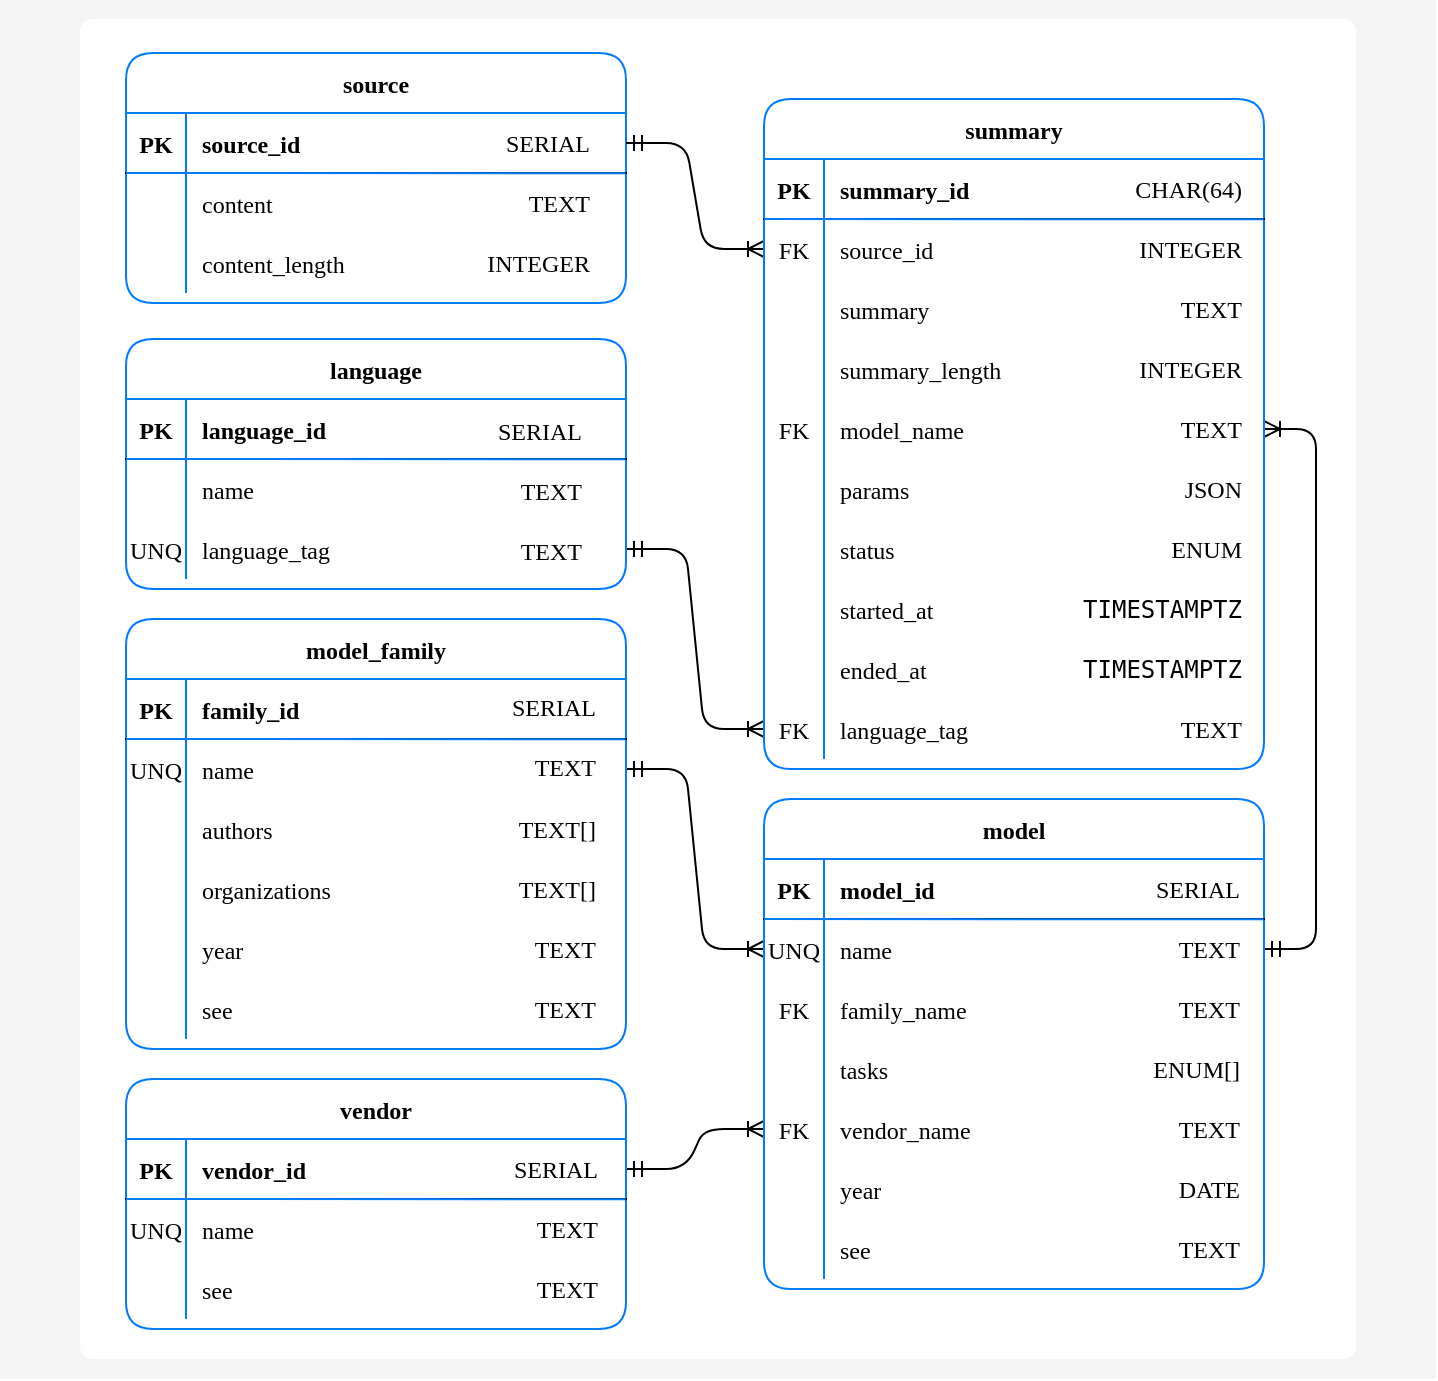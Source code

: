 <mxfile version="14.4.4" type="device"><diagram id="IfG7j39g_bEZRSf4zcJc" name="Page-1"><mxGraphModel dx="1262" dy="686" grid="1" gridSize="10" guides="1" tooltips="1" connect="1" arrows="1" fold="1" page="1" pageScale="1" pageWidth="850" pageHeight="1100" math="0" shadow="0"><root><mxCell id="0"/><mxCell id="1" parent="0"/><mxCell id="qIDq2CII7T1CX49fT6BV-60" value="" style="rounded=0;whiteSpace=wrap;html=1;fontFamily=Ubuntu;fontSource=https%3A%2F%2Ffonts.googleapis.com%2Fcss%3Ffamily%3DUbuntu;fontSize=8;align=left;arcSize=0;strokeColor=none;labelBorderColor=none;shadow=0;fillColor=#F5F5F5;" vertex="1" parent="1"><mxGeometry x="50" y="80" width="718" height="689.5" as="geometry"/></mxCell><mxCell id="qIDq2CII7T1CX49fT6BV-61" value="" style="rounded=1;whiteSpace=wrap;html=1;strokeColor=none;arcSize=1;" vertex="1" parent="1"><mxGeometry x="90" y="89.5" width="638" height="670" as="geometry"/></mxCell><mxCell id="qIDq2CII7T1CX49fT6BV-62" value="" style="edgeStyle=entityRelationEdgeStyle;fontSize=12;html=1;endArrow=ERoneToMany;startArrow=ERmandOne;entryX=0;entryY=0.5;entryDx=0;entryDy=0;exitX=1;exitY=0.5;exitDx=0;exitDy=0;" edge="1" parent="1" source="qIDq2CII7T1CX49fT6BV-152" target="qIDq2CII7T1CX49fT6BV-120"><mxGeometry width="100" height="100" relative="1" as="geometry"><mxPoint x="1028" y="153.5" as="sourcePoint"/><mxPoint x="1054" y="248.5" as="targetPoint"/></mxGeometry></mxCell><mxCell id="qIDq2CII7T1CX49fT6BV-63" value="" style="edgeStyle=entityRelationEdgeStyle;fontSize=12;html=1;endArrow=ERoneToMany;startArrow=ERmandOne;exitX=1;exitY=0.5;exitDx=0;exitDy=0;entryX=0;entryY=0.5;entryDx=0;entryDy=0;" edge="1" parent="1" source="qIDq2CII7T1CX49fT6BV-100" target="qIDq2CII7T1CX49fT6BV-129"><mxGeometry width="100" height="100" relative="1" as="geometry"><mxPoint x="1033" y="338.5" as="sourcePoint"/><mxPoint x="1044" y="304.5" as="targetPoint"/></mxGeometry></mxCell><mxCell id="qIDq2CII7T1CX49fT6BV-64" value="" style="edgeStyle=orthogonalEdgeStyle;fontSize=12;html=1;endArrow=ERoneToMany;startArrow=ERmandOne;exitX=1;exitY=0.5;exitDx=0;exitDy=0;entryX=1;entryY=0.5;entryDx=0;entryDy=0;" edge="1" parent="1" source="qIDq2CII7T1CX49fT6BV-120" target="qIDq2CII7T1CX49fT6BV-189"><mxGeometry width="100" height="100" relative="1" as="geometry"><mxPoint x="704" y="188.5" as="sourcePoint"/><mxPoint x="798" y="279.5" as="targetPoint"/><Array as="points"><mxPoint x="708" y="554.5"/><mxPoint x="708" y="294.5"/></Array></mxGeometry></mxCell><mxCell id="qIDq2CII7T1CX49fT6BV-65" value="" style="edgeStyle=entityRelationEdgeStyle;fontSize=12;html=1;endArrow=ERoneToMany;startArrow=ERmandOne;exitX=1;exitY=0.5;exitDx=0;exitDy=0;entryX=0;entryY=0.5;entryDx=0;entryDy=0;" edge="1" parent="1" source="qIDq2CII7T1CX49fT6BV-90" target="qIDq2CII7T1CX49fT6BV-204"><mxGeometry width="100" height="100" relative="1" as="geometry"><mxPoint x="384" y="348.5" as="sourcePoint"/><mxPoint x="328" y="419.5" as="targetPoint"/></mxGeometry></mxCell><mxCell id="qIDq2CII7T1CX49fT6BV-66" value="source" style="shape=table;startSize=30;container=1;collapsible=1;childLayout=tableLayout;fixedRows=1;rowLines=0;fontStyle=1;align=center;resizeLast=1;fontFamily=Ubuntu;fontSource=https%3A%2F%2Ffonts.googleapis.com%2Fcss%3Ffamily%3DUbuntu;rounded=1;strokeColor=#007CFF;" vertex="1" parent="1"><mxGeometry x="113" y="106.5" width="250" height="125" as="geometry"/></mxCell><mxCell id="qIDq2CII7T1CX49fT6BV-67" value="" style="shape=partialRectangle;collapsible=0;dropTarget=0;pointerEvents=0;fillColor=none;points=[[0,0.5],[1,0.5]];portConstraint=eastwest;top=0;left=0;right=0;bottom=1;fontFamily=Ubuntu;fontSource=https%3A%2F%2Ffonts.googleapis.com%2Fcss%3Ffamily%3DUbuntu;" vertex="1" parent="qIDq2CII7T1CX49fT6BV-66"><mxGeometry y="30" width="250" height="30" as="geometry"/></mxCell><mxCell id="qIDq2CII7T1CX49fT6BV-68" value="PK" style="shape=partialRectangle;overflow=hidden;connectable=0;fillColor=none;top=0;left=0;bottom=0;right=0;fontStyle=1;fontFamily=Ubuntu;fontSource=https%3A%2F%2Ffonts.googleapis.com%2Fcss%3Ffamily%3DUbuntu;" vertex="1" parent="qIDq2CII7T1CX49fT6BV-67"><mxGeometry width="30" height="30" as="geometry"/></mxCell><mxCell id="qIDq2CII7T1CX49fT6BV-69" value="source_id " style="shape=partialRectangle;overflow=hidden;connectable=0;fillColor=none;top=0;left=0;bottom=0;right=0;align=left;spacingLeft=6;fontStyle=1;fontFamily=Ubuntu;fontSource=https%3A%2F%2Ffonts.googleapis.com%2Fcss%3Ffamily%3DUbuntu;" vertex="1" parent="qIDq2CII7T1CX49fT6BV-67"><mxGeometry x="30" width="220" height="30" as="geometry"/></mxCell><mxCell id="qIDq2CII7T1CX49fT6BV-70" value="" style="shape=partialRectangle;collapsible=0;dropTarget=0;pointerEvents=0;fillColor=none;points=[[0,0.5],[1,0.5]];portConstraint=eastwest;top=0;left=0;right=0;bottom=0;fontFamily=Ubuntu;fontSource=https%3A%2F%2Ffonts.googleapis.com%2Fcss%3Ffamily%3DUbuntu;" vertex="1" parent="qIDq2CII7T1CX49fT6BV-66"><mxGeometry y="60" width="250" height="30" as="geometry"/></mxCell><mxCell id="qIDq2CII7T1CX49fT6BV-71" value="" style="shape=partialRectangle;overflow=hidden;connectable=0;fillColor=none;top=0;left=0;bottom=0;right=0;fontFamily=Ubuntu;fontSource=https%3A%2F%2Ffonts.googleapis.com%2Fcss%3Ffamily%3DUbuntu;" vertex="1" parent="qIDq2CII7T1CX49fT6BV-70"><mxGeometry width="30" height="30" as="geometry"/></mxCell><mxCell id="qIDq2CII7T1CX49fT6BV-72" value="content" style="shape=partialRectangle;overflow=hidden;connectable=0;fillColor=none;top=0;left=0;bottom=0;right=0;align=left;spacingLeft=6;fontFamily=Ubuntu;fontSource=https%3A%2F%2Ffonts.googleapis.com%2Fcss%3Ffamily%3DUbuntu;" vertex="1" parent="qIDq2CII7T1CX49fT6BV-70"><mxGeometry x="30" width="220" height="30" as="geometry"/></mxCell><mxCell id="qIDq2CII7T1CX49fT6BV-73" value="" style="shape=partialRectangle;collapsible=0;dropTarget=0;pointerEvents=0;fillColor=none;points=[[0,0.5],[1,0.5]];portConstraint=eastwest;top=0;left=0;right=0;bottom=0;fontFamily=Ubuntu;fontSource=https%3A%2F%2Ffonts.googleapis.com%2Fcss%3Ffamily%3DUbuntu;" vertex="1" parent="qIDq2CII7T1CX49fT6BV-66"><mxGeometry y="90" width="250" height="30" as="geometry"/></mxCell><mxCell id="qIDq2CII7T1CX49fT6BV-74" value="" style="shape=partialRectangle;overflow=hidden;connectable=0;fillColor=none;top=0;left=0;bottom=0;right=0;fontFamily=Ubuntu;fontSource=https%3A%2F%2Ffonts.googleapis.com%2Fcss%3Ffamily%3DUbuntu;" vertex="1" parent="qIDq2CII7T1CX49fT6BV-73"><mxGeometry width="30" height="30" as="geometry"/></mxCell><mxCell id="qIDq2CII7T1CX49fT6BV-75" value="content_length" style="shape=partialRectangle;overflow=hidden;connectable=0;fillColor=none;top=0;left=0;bottom=0;right=0;align=left;spacingLeft=6;fontFamily=Ubuntu;fontSource=https%3A%2F%2Ffonts.googleapis.com%2Fcss%3Ffamily%3DUbuntu;" vertex="1" parent="qIDq2CII7T1CX49fT6BV-73"><mxGeometry x="30" width="220" height="30" as="geometry"/></mxCell><mxCell id="qIDq2CII7T1CX49fT6BV-76" value="" style="edgeStyle=entityRelationEdgeStyle;fontSize=12;html=1;endArrow=ERoneToMany;startArrow=ERmandOne;entryX=0;entryY=0.5;entryDx=0;entryDy=0;" edge="1" parent="qIDq2CII7T1CX49fT6BV-66" target="qIDq2CII7T1CX49fT6BV-180"><mxGeometry width="100" height="100" relative="1" as="geometry"><mxPoint x="250" y="45" as="sourcePoint"/><mxPoint x="310" y="35" as="targetPoint"/></mxGeometry></mxCell><mxCell id="qIDq2CII7T1CX49fT6BV-77" value="" style="endArrow=none;html=1;exitX=0.999;exitY=0.005;exitDx=0;exitDy=0;exitPerimeter=0;strokeColor=#007CFF;" edge="1" parent="1"><mxGeometry x="113" y="106.5" width="50" height="50" as="geometry"><mxPoint x="362.75" y="166.65" as="sourcePoint"/><mxPoint x="113" y="166.5" as="targetPoint"/></mxGeometry></mxCell><mxCell id="qIDq2CII7T1CX49fT6BV-78" value="TEXT" style="text;html=1;strokeColor=none;fillColor=none;align=right;verticalAlign=middle;whiteSpace=wrap;rounded=0;fontFamily=Ubuntu;fontSource=https%3A%2F%2Ffonts.googleapis.com%2Fcss%3Ffamily%3DUbuntu;" vertex="1" parent="1"><mxGeometry x="282" y="166.5" width="65" height="30" as="geometry"/></mxCell><mxCell id="qIDq2CII7T1CX49fT6BV-79" value="INTEGER" style="text;html=1;strokeColor=none;fillColor=none;align=right;verticalAlign=middle;whiteSpace=wrap;rounded=0;fontFamily=Ubuntu;fontSource=https%3A%2F%2Ffonts.googleapis.com%2Fcss%3Ffamily%3DUbuntu;" vertex="1" parent="1"><mxGeometry x="282" y="196.5" width="65" height="30" as="geometry"/></mxCell><mxCell id="qIDq2CII7T1CX49fT6BV-80" value="&lt;div&gt;SERIAL&lt;/div&gt;" style="text;html=1;strokeColor=none;fillColor=none;align=right;verticalAlign=middle;whiteSpace=wrap;rounded=0;fontFamily=Ubuntu;fontSource=https%3A%2F%2Ffonts.googleapis.com%2Fcss%3Ffamily%3DUbuntu;" vertex="1" parent="1"><mxGeometry x="282" y="136.5" width="65" height="30" as="geometry"/></mxCell><mxCell id="qIDq2CII7T1CX49fT6BV-81" value="" style="group" vertex="1" connectable="0" parent="1"><mxGeometry x="113" y="249.5" width="250" height="125" as="geometry"/></mxCell><mxCell id="qIDq2CII7T1CX49fT6BV-82" value="" style="rounded=1;whiteSpace=wrap;html=1;fillColor=#ffffff;gradientColor=none;arcSize=12;strokeColor=none;" vertex="1" parent="qIDq2CII7T1CX49fT6BV-81"><mxGeometry width="250" height="125" as="geometry"/></mxCell><mxCell id="qIDq2CII7T1CX49fT6BV-83" value="language" style="shape=table;startSize=30;container=1;collapsible=1;childLayout=tableLayout;fixedRows=1;rowLines=0;fontStyle=1;align=center;resizeLast=1;fontFamily=Ubuntu;fontSource=https%3A%2F%2Ffonts.googleapis.com%2Fcss%3Ffamily%3DUbuntu;rounded=1;strokeColor=#007CFF;" vertex="1" parent="qIDq2CII7T1CX49fT6BV-81"><mxGeometry width="250" height="125" as="geometry"/></mxCell><mxCell id="qIDq2CII7T1CX49fT6BV-84" value="" style="shape=partialRectangle;collapsible=0;dropTarget=0;pointerEvents=0;fillColor=none;points=[[0,0.5],[1,0.5]];portConstraint=eastwest;top=0;left=0;right=0;bottom=1;fontFamily=Ubuntu;fontSource=https%3A%2F%2Ffonts.googleapis.com%2Fcss%3Ffamily%3DUbuntu;" vertex="1" parent="qIDq2CII7T1CX49fT6BV-83"><mxGeometry y="30" width="250" height="30" as="geometry"/></mxCell><mxCell id="qIDq2CII7T1CX49fT6BV-85" value="PK" style="shape=partialRectangle;overflow=hidden;connectable=0;fillColor=none;top=0;left=0;bottom=0;right=0;fontStyle=1;fontFamily=Ubuntu;fontSource=https%3A%2F%2Ffonts.googleapis.com%2Fcss%3Ffamily%3DUbuntu;" vertex="1" parent="qIDq2CII7T1CX49fT6BV-84"><mxGeometry width="30" height="30" as="geometry"/></mxCell><mxCell id="qIDq2CII7T1CX49fT6BV-86" value="language_id " style="shape=partialRectangle;overflow=hidden;connectable=0;fillColor=none;top=0;left=0;bottom=0;right=0;align=left;spacingLeft=6;fontStyle=1;fontFamily=Ubuntu;fontSource=https%3A%2F%2Ffonts.googleapis.com%2Fcss%3Ffamily%3DUbuntu;" vertex="1" parent="qIDq2CII7T1CX49fT6BV-84"><mxGeometry x="30" width="220" height="30" as="geometry"/></mxCell><mxCell id="qIDq2CII7T1CX49fT6BV-87" value="" style="shape=partialRectangle;collapsible=0;dropTarget=0;pointerEvents=0;fillColor=none;points=[[0,0.5],[1,0.5]];portConstraint=eastwest;top=0;left=0;right=0;bottom=0;fontFamily=Ubuntu;fontSource=https%3A%2F%2Ffonts.googleapis.com%2Fcss%3Ffamily%3DUbuntu;" vertex="1" parent="qIDq2CII7T1CX49fT6BV-83"><mxGeometry y="60" width="250" height="30" as="geometry"/></mxCell><mxCell id="qIDq2CII7T1CX49fT6BV-88" value="" style="shape=partialRectangle;overflow=hidden;connectable=0;fillColor=none;top=0;left=0;bottom=0;right=0;fontFamily=Ubuntu;fontSource=https%3A%2F%2Ffonts.googleapis.com%2Fcss%3Ffamily%3DUbuntu;" vertex="1" parent="qIDq2CII7T1CX49fT6BV-87"><mxGeometry width="30" height="30" as="geometry"/></mxCell><mxCell id="qIDq2CII7T1CX49fT6BV-89" value="name" style="shape=partialRectangle;overflow=hidden;connectable=0;fillColor=none;top=0;left=0;bottom=0;right=0;align=left;spacingLeft=6;fontFamily=Ubuntu;fontSource=https%3A%2F%2Ffonts.googleapis.com%2Fcss%3Ffamily%3DUbuntu;" vertex="1" parent="qIDq2CII7T1CX49fT6BV-87"><mxGeometry x="30" width="220" height="30" as="geometry"/></mxCell><mxCell id="qIDq2CII7T1CX49fT6BV-90" value="" style="shape=partialRectangle;collapsible=0;dropTarget=0;pointerEvents=0;fillColor=none;points=[[0,0.5],[1,0.5]];portConstraint=eastwest;top=0;left=0;right=0;bottom=0;fontFamily=Ubuntu;fontSource=https%3A%2F%2Ffonts.googleapis.com%2Fcss%3Ffamily%3DUbuntu;" vertex="1" parent="qIDq2CII7T1CX49fT6BV-83"><mxGeometry y="90" width="250" height="30" as="geometry"/></mxCell><mxCell id="qIDq2CII7T1CX49fT6BV-91" value="UNQ" style="shape=partialRectangle;overflow=hidden;connectable=0;fillColor=none;top=0;left=0;bottom=0;right=0;fontFamily=Ubuntu;fontSource=https%3A%2F%2Ffonts.googleapis.com%2Fcss%3Ffamily%3DUbuntu;" vertex="1" parent="qIDq2CII7T1CX49fT6BV-90"><mxGeometry width="30" height="30" as="geometry"/></mxCell><mxCell id="qIDq2CII7T1CX49fT6BV-92" value="language_tag" style="shape=partialRectangle;overflow=hidden;connectable=0;fillColor=none;top=0;left=0;bottom=0;right=0;align=left;spacingLeft=6;fontFamily=Ubuntu;fontSource=https%3A%2F%2Ffonts.googleapis.com%2Fcss%3Ffamily%3DUbuntu;" vertex="1" parent="qIDq2CII7T1CX49fT6BV-90"><mxGeometry x="30" width="220" height="30" as="geometry"/></mxCell><mxCell id="qIDq2CII7T1CX49fT6BV-93" value="" style="endArrow=none;html=1;exitX=0.999;exitY=0.005;exitDx=0;exitDy=0;exitPerimeter=0;strokeColor=#007CFF;" edge="1" parent="qIDq2CII7T1CX49fT6BV-81"><mxGeometry width="50" height="50" as="geometry"><mxPoint x="249.75" y="60.15" as="sourcePoint"/><mxPoint y="60" as="targetPoint"/></mxGeometry></mxCell><mxCell id="qIDq2CII7T1CX49fT6BV-94" value="TEXT" style="text;html=1;strokeColor=none;fillColor=none;align=right;verticalAlign=middle;whiteSpace=wrap;rounded=0;fontFamily=Ubuntu;fontSource=https%3A%2F%2Ffonts.googleapis.com%2Fcss%3Ffamily%3DUbuntu;" vertex="1" parent="qIDq2CII7T1CX49fT6BV-81"><mxGeometry x="165" y="61" width="65" height="30" as="geometry"/></mxCell><mxCell id="qIDq2CII7T1CX49fT6BV-95" value="SERIAL" style="text;html=1;strokeColor=none;fillColor=none;align=right;verticalAlign=middle;whiteSpace=wrap;rounded=0;fontFamily=Ubuntu;fontSource=https%3A%2F%2Ffonts.googleapis.com%2Fcss%3Ffamily%3DUbuntu;" vertex="1" parent="qIDq2CII7T1CX49fT6BV-81"><mxGeometry x="165" y="31" width="65" height="30" as="geometry"/></mxCell><mxCell id="qIDq2CII7T1CX49fT6BV-96" value="&lt;div&gt;TEXT&lt;/div&gt;" style="text;html=1;strokeColor=none;fillColor=none;align=right;verticalAlign=middle;whiteSpace=wrap;rounded=0;fontFamily=Ubuntu;fontSource=https%3A%2F%2Ffonts.googleapis.com%2Fcss%3Ffamily%3DUbuntu;" vertex="1" parent="qIDq2CII7T1CX49fT6BV-81"><mxGeometry x="165" y="91" width="65" height="30" as="geometry"/></mxCell><mxCell id="qIDq2CII7T1CX49fT6BV-97" value="" style="group" vertex="1" connectable="0" parent="1"><mxGeometry x="113" y="619.5" width="250" height="125" as="geometry"/></mxCell><mxCell id="qIDq2CII7T1CX49fT6BV-98" value="" style="rounded=1;whiteSpace=wrap;html=1;fillColor=#ffffff;gradientColor=none;arcSize=12;strokeColor=none;" vertex="1" parent="qIDq2CII7T1CX49fT6BV-97"><mxGeometry width="250" height="125" as="geometry"/></mxCell><mxCell id="qIDq2CII7T1CX49fT6BV-99" value="vendor" style="shape=table;startSize=30;container=1;collapsible=1;childLayout=tableLayout;fixedRows=1;rowLines=0;fontStyle=1;align=center;resizeLast=1;fontFamily=Ubuntu;fontSource=https%3A%2F%2Ffonts.googleapis.com%2Fcss%3Ffamily%3DUbuntu;rounded=1;strokeColor=#007CFF;" vertex="1" parent="qIDq2CII7T1CX49fT6BV-97"><mxGeometry width="250" height="125" as="geometry"/></mxCell><mxCell id="qIDq2CII7T1CX49fT6BV-100" value="" style="shape=partialRectangle;collapsible=0;dropTarget=0;pointerEvents=0;fillColor=none;points=[[0,0.5],[1,0.5]];portConstraint=eastwest;top=0;left=0;right=0;bottom=1;fontFamily=Ubuntu;fontSource=https%3A%2F%2Ffonts.googleapis.com%2Fcss%3Ffamily%3DUbuntu;" vertex="1" parent="qIDq2CII7T1CX49fT6BV-99"><mxGeometry y="30" width="250" height="30" as="geometry"/></mxCell><mxCell id="qIDq2CII7T1CX49fT6BV-101" value="PK" style="shape=partialRectangle;overflow=hidden;connectable=0;fillColor=none;top=0;left=0;bottom=0;right=0;fontStyle=1;fontFamily=Ubuntu;fontSource=https%3A%2F%2Ffonts.googleapis.com%2Fcss%3Ffamily%3DUbuntu;" vertex="1" parent="qIDq2CII7T1CX49fT6BV-100"><mxGeometry width="30" height="30" as="geometry"/></mxCell><mxCell id="qIDq2CII7T1CX49fT6BV-102" value="vendor_id" style="shape=partialRectangle;overflow=hidden;connectable=0;fillColor=none;top=0;left=0;bottom=0;right=0;align=left;spacingLeft=6;fontStyle=1;fontFamily=Ubuntu;fontSource=https%3A%2F%2Ffonts.googleapis.com%2Fcss%3Ffamily%3DUbuntu;" vertex="1" parent="qIDq2CII7T1CX49fT6BV-100"><mxGeometry x="30" width="220" height="30" as="geometry"/></mxCell><mxCell id="qIDq2CII7T1CX49fT6BV-103" value="" style="shape=partialRectangle;collapsible=0;dropTarget=0;pointerEvents=0;fillColor=none;points=[[0,0.5],[1,0.5]];portConstraint=eastwest;top=0;left=0;right=0;bottom=0;fontFamily=Ubuntu;fontSource=https%3A%2F%2Ffonts.googleapis.com%2Fcss%3Ffamily%3DUbuntu;" vertex="1" parent="qIDq2CII7T1CX49fT6BV-99"><mxGeometry y="60" width="250" height="30" as="geometry"/></mxCell><mxCell id="qIDq2CII7T1CX49fT6BV-104" value="UNQ" style="shape=partialRectangle;overflow=hidden;connectable=0;fillColor=none;top=0;left=0;bottom=0;right=0;fontFamily=Ubuntu;fontSource=https%3A%2F%2Ffonts.googleapis.com%2Fcss%3Ffamily%3DUbuntu;" vertex="1" parent="qIDq2CII7T1CX49fT6BV-103"><mxGeometry width="30" height="30" as="geometry"/></mxCell><mxCell id="qIDq2CII7T1CX49fT6BV-105" value="name" style="shape=partialRectangle;overflow=hidden;connectable=0;fillColor=none;top=0;left=0;bottom=0;right=0;align=left;spacingLeft=6;fontFamily=Ubuntu;fontSource=https%3A%2F%2Ffonts.googleapis.com%2Fcss%3Ffamily%3DUbuntu;" vertex="1" parent="qIDq2CII7T1CX49fT6BV-103"><mxGeometry x="30" width="220" height="30" as="geometry"/></mxCell><mxCell id="qIDq2CII7T1CX49fT6BV-106" value="" style="shape=partialRectangle;collapsible=0;dropTarget=0;pointerEvents=0;fillColor=none;points=[[0,0.5],[1,0.5]];portConstraint=eastwest;top=0;left=0;right=0;bottom=0;fontFamily=Ubuntu;fontSource=https%3A%2F%2Ffonts.googleapis.com%2Fcss%3Ffamily%3DUbuntu;" vertex="1" parent="qIDq2CII7T1CX49fT6BV-99"><mxGeometry y="90" width="250" height="30" as="geometry"/></mxCell><mxCell id="qIDq2CII7T1CX49fT6BV-107" value="" style="shape=partialRectangle;overflow=hidden;connectable=0;fillColor=none;top=0;left=0;bottom=0;right=0;fontFamily=Ubuntu;fontSource=https%3A%2F%2Ffonts.googleapis.com%2Fcss%3Ffamily%3DUbuntu;" vertex="1" parent="qIDq2CII7T1CX49fT6BV-106"><mxGeometry width="30" height="30" as="geometry"/></mxCell><mxCell id="qIDq2CII7T1CX49fT6BV-108" value="see" style="shape=partialRectangle;overflow=hidden;connectable=0;fillColor=none;top=0;left=0;bottom=0;right=0;align=left;spacingLeft=6;fontFamily=Ubuntu;fontSource=https%3A%2F%2Ffonts.googleapis.com%2Fcss%3Ffamily%3DUbuntu;" vertex="1" parent="qIDq2CII7T1CX49fT6BV-106"><mxGeometry x="30" width="220" height="30" as="geometry"/></mxCell><mxCell id="qIDq2CII7T1CX49fT6BV-109" value="TEXT" style="text;html=1;strokeColor=none;fillColor=none;align=right;verticalAlign=middle;whiteSpace=wrap;rounded=0;fontFamily=Ubuntu;fontSource=https%3A%2F%2Ffonts.googleapis.com%2Fcss%3Ffamily%3DUbuntu;" vertex="1" parent="qIDq2CII7T1CX49fT6BV-97"><mxGeometry x="173" y="60" width="65" height="30" as="geometry"/></mxCell><mxCell id="qIDq2CII7T1CX49fT6BV-110" value="SERIAL" style="text;html=1;strokeColor=none;fillColor=none;align=right;verticalAlign=middle;whiteSpace=wrap;rounded=0;fontFamily=Ubuntu;fontSource=https%3A%2F%2Ffonts.googleapis.com%2Fcss%3Ffamily%3DUbuntu;" vertex="1" parent="qIDq2CII7T1CX49fT6BV-97"><mxGeometry x="173" y="30" width="65" height="30" as="geometry"/></mxCell><mxCell id="qIDq2CII7T1CX49fT6BV-111" value="" style="endArrow=none;html=1;exitX=0.999;exitY=0.005;exitDx=0;exitDy=0;exitPerimeter=0;strokeColor=#007CFF;" edge="1" parent="qIDq2CII7T1CX49fT6BV-97"><mxGeometry width="50" height="50" as="geometry"><mxPoint x="249.75" y="60.15" as="sourcePoint"/><mxPoint y="60" as="targetPoint"/></mxGeometry></mxCell><mxCell id="qIDq2CII7T1CX49fT6BV-112" value="TEXT" style="text;html=1;strokeColor=none;fillColor=none;align=right;verticalAlign=middle;whiteSpace=wrap;rounded=0;fontFamily=Ubuntu;fontSource=https%3A%2F%2Ffonts.googleapis.com%2Fcss%3Ffamily%3DUbuntu;" vertex="1" parent="qIDq2CII7T1CX49fT6BV-97"><mxGeometry x="173" y="90" width="65" height="30" as="geometry"/></mxCell><mxCell id="qIDq2CII7T1CX49fT6BV-113" value="" style="group" vertex="1" connectable="0" parent="1"><mxGeometry x="432" y="479.5" width="250" height="245" as="geometry"/></mxCell><mxCell id="qIDq2CII7T1CX49fT6BV-114" value="" style="group" vertex="1" connectable="0" parent="qIDq2CII7T1CX49fT6BV-113"><mxGeometry width="250" height="245" as="geometry"/></mxCell><mxCell id="qIDq2CII7T1CX49fT6BV-115" value="" style="rounded=1;whiteSpace=wrap;html=1;fillColor=#ffffff;gradientColor=none;arcSize=6;strokeColor=none;" vertex="1" parent="qIDq2CII7T1CX49fT6BV-114"><mxGeometry width="250" height="245" as="geometry"/></mxCell><mxCell id="qIDq2CII7T1CX49fT6BV-116" value="model" style="shape=table;startSize=30;container=1;collapsible=1;childLayout=tableLayout;fixedRows=1;rowLines=0;fontStyle=1;align=center;resizeLast=1;fontFamily=Ubuntu;fontSource=https%3A%2F%2Ffonts.googleapis.com%2Fcss%3Ffamily%3DUbuntu;rounded=1;strokeColor=#007CFF;" vertex="1" parent="qIDq2CII7T1CX49fT6BV-114"><mxGeometry width="250" height="245" as="geometry"/></mxCell><mxCell id="qIDq2CII7T1CX49fT6BV-117" value="" style="shape=partialRectangle;collapsible=0;dropTarget=0;pointerEvents=0;fillColor=none;points=[[0,0.5],[1,0.5]];portConstraint=eastwest;top=0;left=0;right=0;bottom=1;fontFamily=Ubuntu;fontSource=https%3A%2F%2Ffonts.googleapis.com%2Fcss%3Ffamily%3DUbuntu;" vertex="1" parent="qIDq2CII7T1CX49fT6BV-116"><mxGeometry y="30" width="250" height="30" as="geometry"/></mxCell><mxCell id="qIDq2CII7T1CX49fT6BV-118" value="PK" style="shape=partialRectangle;overflow=hidden;connectable=0;fillColor=none;top=0;left=0;bottom=0;right=0;fontStyle=1;fontFamily=Ubuntu;fontSource=https%3A%2F%2Ffonts.googleapis.com%2Fcss%3Ffamily%3DUbuntu;" vertex="1" parent="qIDq2CII7T1CX49fT6BV-117"><mxGeometry width="30" height="30" as="geometry"/></mxCell><mxCell id="qIDq2CII7T1CX49fT6BV-119" value="model_id" style="shape=partialRectangle;overflow=hidden;connectable=0;fillColor=none;top=0;left=0;bottom=0;right=0;align=left;spacingLeft=6;fontStyle=1;fontFamily=Ubuntu;fontSource=https%3A%2F%2Ffonts.googleapis.com%2Fcss%3Ffamily%3DUbuntu;" vertex="1" parent="qIDq2CII7T1CX49fT6BV-117"><mxGeometry x="30" width="220" height="30" as="geometry"/></mxCell><mxCell id="qIDq2CII7T1CX49fT6BV-120" value="" style="shape=partialRectangle;collapsible=0;dropTarget=0;pointerEvents=0;fillColor=none;points=[[0,0.5],[1,0.5]];portConstraint=eastwest;top=0;left=0;right=0;bottom=0;fontFamily=Ubuntu;fontSource=https%3A%2F%2Ffonts.googleapis.com%2Fcss%3Ffamily%3DUbuntu;" vertex="1" parent="qIDq2CII7T1CX49fT6BV-116"><mxGeometry y="60" width="250" height="30" as="geometry"/></mxCell><mxCell id="qIDq2CII7T1CX49fT6BV-121" value="UNQ" style="shape=partialRectangle;overflow=hidden;connectable=0;fillColor=none;top=0;left=0;bottom=0;right=0;fontFamily=Ubuntu;fontSource=https%3A%2F%2Ffonts.googleapis.com%2Fcss%3Ffamily%3DUbuntu;" vertex="1" parent="qIDq2CII7T1CX49fT6BV-120"><mxGeometry width="30" height="30" as="geometry"/></mxCell><mxCell id="qIDq2CII7T1CX49fT6BV-122" value="name" style="shape=partialRectangle;overflow=hidden;connectable=0;fillColor=none;top=0;left=0;bottom=0;right=0;align=left;spacingLeft=6;fontFamily=Ubuntu;fontSource=https%3A%2F%2Ffonts.googleapis.com%2Fcss%3Ffamily%3DUbuntu;" vertex="1" parent="qIDq2CII7T1CX49fT6BV-120"><mxGeometry x="30" width="220" height="30" as="geometry"/></mxCell><mxCell id="qIDq2CII7T1CX49fT6BV-123" value="" style="shape=partialRectangle;collapsible=0;dropTarget=0;pointerEvents=0;fillColor=none;points=[[0,0.5],[1,0.5]];portConstraint=eastwest;top=0;left=0;right=0;bottom=0;fontFamily=Ubuntu;fontSource=https%3A%2F%2Ffonts.googleapis.com%2Fcss%3Ffamily%3DUbuntu;" vertex="1" parent="qIDq2CII7T1CX49fT6BV-116"><mxGeometry y="90" width="250" height="30" as="geometry"/></mxCell><mxCell id="qIDq2CII7T1CX49fT6BV-124" value="FK" style="shape=partialRectangle;overflow=hidden;connectable=0;fillColor=none;top=0;left=0;bottom=0;right=0;fontFamily=Ubuntu;fontSource=https%3A%2F%2Ffonts.googleapis.com%2Fcss%3Ffamily%3DUbuntu;" vertex="1" parent="qIDq2CII7T1CX49fT6BV-123"><mxGeometry width="30" height="30" as="geometry"/></mxCell><mxCell id="qIDq2CII7T1CX49fT6BV-125" value="family_name" style="shape=partialRectangle;overflow=hidden;connectable=0;fillColor=none;top=0;left=0;bottom=0;right=0;align=left;spacingLeft=6;fontFamily=Ubuntu;fontSource=https%3A%2F%2Ffonts.googleapis.com%2Fcss%3Ffamily%3DUbuntu;" vertex="1" parent="qIDq2CII7T1CX49fT6BV-123"><mxGeometry x="30" width="220" height="30" as="geometry"/></mxCell><mxCell id="qIDq2CII7T1CX49fT6BV-126" value="" style="shape=partialRectangle;collapsible=0;dropTarget=0;pointerEvents=0;fillColor=none;points=[[0,0.5],[1,0.5]];portConstraint=eastwest;top=0;left=0;right=0;bottom=0;fontFamily=Ubuntu;fontSource=https%3A%2F%2Ffonts.googleapis.com%2Fcss%3Ffamily%3DUbuntu;" vertex="1" parent="qIDq2CII7T1CX49fT6BV-116"><mxGeometry y="120" width="250" height="30" as="geometry"/></mxCell><mxCell id="qIDq2CII7T1CX49fT6BV-127" value="" style="shape=partialRectangle;overflow=hidden;connectable=0;fillColor=none;top=0;left=0;bottom=0;right=0;fontFamily=Ubuntu;fontSource=https%3A%2F%2Ffonts.googleapis.com%2Fcss%3Ffamily%3DUbuntu;" vertex="1" parent="qIDq2CII7T1CX49fT6BV-126"><mxGeometry width="30" height="30" as="geometry"/></mxCell><mxCell id="qIDq2CII7T1CX49fT6BV-128" value="tasks" style="shape=partialRectangle;overflow=hidden;connectable=0;fillColor=none;top=0;left=0;bottom=0;right=0;align=left;spacingLeft=6;fontFamily=Ubuntu;fontSource=https%3A%2F%2Ffonts.googleapis.com%2Fcss%3Ffamily%3DUbuntu;" vertex="1" parent="qIDq2CII7T1CX49fT6BV-126"><mxGeometry x="30" width="220" height="30" as="geometry"/></mxCell><mxCell id="qIDq2CII7T1CX49fT6BV-129" value="" style="shape=partialRectangle;collapsible=0;dropTarget=0;pointerEvents=0;fillColor=none;points=[[0,0.5],[1,0.5]];portConstraint=eastwest;top=0;left=0;right=0;bottom=0;fontFamily=Ubuntu;fontSource=https%3A%2F%2Ffonts.googleapis.com%2Fcss%3Ffamily%3DUbuntu;" vertex="1" parent="qIDq2CII7T1CX49fT6BV-116"><mxGeometry y="150" width="250" height="30" as="geometry"/></mxCell><mxCell id="qIDq2CII7T1CX49fT6BV-130" value="FK" style="shape=partialRectangle;overflow=hidden;connectable=0;fillColor=none;top=0;left=0;bottom=0;right=0;fontFamily=Ubuntu;fontSource=https%3A%2F%2Ffonts.googleapis.com%2Fcss%3Ffamily%3DUbuntu;" vertex="1" parent="qIDq2CII7T1CX49fT6BV-129"><mxGeometry width="30" height="30" as="geometry"/></mxCell><mxCell id="qIDq2CII7T1CX49fT6BV-131" value="vendor_name" style="shape=partialRectangle;overflow=hidden;connectable=0;fillColor=none;top=0;left=0;bottom=0;right=0;align=left;spacingLeft=6;fontFamily=Ubuntu;fontSource=https%3A%2F%2Ffonts.googleapis.com%2Fcss%3Ffamily%3DUbuntu;" vertex="1" parent="qIDq2CII7T1CX49fT6BV-129"><mxGeometry x="30" width="220" height="30" as="geometry"/></mxCell><mxCell id="qIDq2CII7T1CX49fT6BV-132" value="" style="shape=partialRectangle;collapsible=0;dropTarget=0;pointerEvents=0;fillColor=none;points=[[0,0.5],[1,0.5]];portConstraint=eastwest;top=0;left=0;right=0;bottom=0;fontFamily=Ubuntu;fontSource=https%3A%2F%2Ffonts.googleapis.com%2Fcss%3Ffamily%3DUbuntu;" vertex="1" parent="qIDq2CII7T1CX49fT6BV-116"><mxGeometry y="180" width="250" height="30" as="geometry"/></mxCell><mxCell id="qIDq2CII7T1CX49fT6BV-133" value="" style="shape=partialRectangle;overflow=hidden;connectable=0;fillColor=none;top=0;left=0;bottom=0;right=0;fontFamily=Ubuntu;fontSource=https%3A%2F%2Ffonts.googleapis.com%2Fcss%3Ffamily%3DUbuntu;" vertex="1" parent="qIDq2CII7T1CX49fT6BV-132"><mxGeometry width="30" height="30" as="geometry"/></mxCell><mxCell id="qIDq2CII7T1CX49fT6BV-134" value="year" style="shape=partialRectangle;overflow=hidden;connectable=0;fillColor=none;top=0;left=0;bottom=0;right=0;align=left;spacingLeft=6;fontFamily=Ubuntu;fontSource=https%3A%2F%2Ffonts.googleapis.com%2Fcss%3Ffamily%3DUbuntu;" vertex="1" parent="qIDq2CII7T1CX49fT6BV-132"><mxGeometry x="30" width="220" height="30" as="geometry"/></mxCell><mxCell id="qIDq2CII7T1CX49fT6BV-135" value="" style="shape=partialRectangle;collapsible=0;dropTarget=0;pointerEvents=0;fillColor=none;points=[[0,0.5],[1,0.5]];portConstraint=eastwest;top=0;left=0;right=0;bottom=0;fontFamily=Ubuntu;fontSource=https%3A%2F%2Ffonts.googleapis.com%2Fcss%3Ffamily%3DUbuntu;" vertex="1" parent="qIDq2CII7T1CX49fT6BV-116"><mxGeometry y="210" width="250" height="30" as="geometry"/></mxCell><mxCell id="qIDq2CII7T1CX49fT6BV-136" value="" style="shape=partialRectangle;overflow=hidden;connectable=0;fillColor=none;top=0;left=0;bottom=0;right=0;fontFamily=Ubuntu;fontSource=https%3A%2F%2Ffonts.googleapis.com%2Fcss%3Ffamily%3DUbuntu;" vertex="1" parent="qIDq2CII7T1CX49fT6BV-135"><mxGeometry width="30" height="30" as="geometry"/></mxCell><mxCell id="qIDq2CII7T1CX49fT6BV-137" value="see" style="shape=partialRectangle;overflow=hidden;connectable=0;fillColor=none;top=0;left=0;bottom=0;right=0;align=left;spacingLeft=6;fontFamily=Ubuntu;fontSource=https%3A%2F%2Ffonts.googleapis.com%2Fcss%3Ffamily%3DUbuntu;" vertex="1" parent="qIDq2CII7T1CX49fT6BV-135"><mxGeometry x="30" width="220" height="30" as="geometry"/></mxCell><mxCell id="qIDq2CII7T1CX49fT6BV-138" value="" style="endArrow=none;html=1;exitX=0.999;exitY=0.005;exitDx=0;exitDy=0;exitPerimeter=0;strokeColor=#007CFF;" edge="1" parent="qIDq2CII7T1CX49fT6BV-114"><mxGeometry width="50" height="50" as="geometry"><mxPoint x="249.75" y="60.15" as="sourcePoint"/><mxPoint y="60" as="targetPoint"/></mxGeometry></mxCell><mxCell id="qIDq2CII7T1CX49fT6BV-139" value="TEXT" style="text;html=1;strokeColor=none;fillColor=none;align=right;verticalAlign=middle;whiteSpace=wrap;rounded=0;fontFamily=Ubuntu;fontSource=https%3A%2F%2Ffonts.googleapis.com%2Fcss%3Ffamily%3DUbuntu;" vertex="1" parent="qIDq2CII7T1CX49fT6BV-113"><mxGeometry x="175" y="60" width="65" height="30" as="geometry"/></mxCell><mxCell id="qIDq2CII7T1CX49fT6BV-140" value="TEXT" style="text;html=1;strokeColor=none;fillColor=none;align=right;verticalAlign=middle;whiteSpace=wrap;rounded=0;fontFamily=Ubuntu;fontSource=https%3A%2F%2Ffonts.googleapis.com%2Fcss%3Ffamily%3DUbuntu;" vertex="1" parent="qIDq2CII7T1CX49fT6BV-113"><mxGeometry x="175" y="90" width="65" height="30" as="geometry"/></mxCell><mxCell id="qIDq2CII7T1CX49fT6BV-141" value="ENUM[]" style="text;html=1;strokeColor=none;fillColor=none;align=right;verticalAlign=middle;whiteSpace=wrap;rounded=0;fontFamily=Ubuntu;fontSource=https%3A%2F%2Ffonts.googleapis.com%2Fcss%3Ffamily%3DUbuntu;" vertex="1" parent="qIDq2CII7T1CX49fT6BV-113"><mxGeometry x="175" y="120" width="65" height="30" as="geometry"/></mxCell><mxCell id="qIDq2CII7T1CX49fT6BV-142" value="TEXT" style="text;html=1;strokeColor=none;fillColor=none;align=right;verticalAlign=middle;whiteSpace=wrap;rounded=0;fontFamily=Ubuntu;fontSource=https%3A%2F%2Ffonts.googleapis.com%2Fcss%3Ffamily%3DUbuntu;" vertex="1" parent="qIDq2CII7T1CX49fT6BV-113"><mxGeometry x="175" y="150" width="65" height="30" as="geometry"/></mxCell><mxCell id="qIDq2CII7T1CX49fT6BV-143" value="DATE" style="text;html=1;strokeColor=none;fillColor=none;align=right;verticalAlign=middle;whiteSpace=wrap;rounded=0;fontFamily=Ubuntu;fontSource=https%3A%2F%2Ffonts.googleapis.com%2Fcss%3Ffamily%3DUbuntu;" vertex="1" parent="qIDq2CII7T1CX49fT6BV-113"><mxGeometry x="175" y="180" width="65" height="30" as="geometry"/></mxCell><mxCell id="qIDq2CII7T1CX49fT6BV-144" value="TEXT" style="text;html=1;strokeColor=none;fillColor=none;align=right;verticalAlign=middle;whiteSpace=wrap;rounded=0;fontFamily=Ubuntu;fontSource=https%3A%2F%2Ffonts.googleapis.com%2Fcss%3Ffamily%3DUbuntu;" vertex="1" parent="qIDq2CII7T1CX49fT6BV-113"><mxGeometry x="175" y="210" width="65" height="30" as="geometry"/></mxCell><mxCell id="qIDq2CII7T1CX49fT6BV-145" value="SERIAL" style="text;html=1;strokeColor=none;fillColor=none;align=right;verticalAlign=middle;whiteSpace=wrap;rounded=0;fontFamily=Ubuntu;fontSource=https%3A%2F%2Ffonts.googleapis.com%2Fcss%3Ffamily%3DUbuntu;" vertex="1" parent="qIDq2CII7T1CX49fT6BV-113"><mxGeometry x="175" y="30" width="65" height="30" as="geometry"/></mxCell><mxCell id="qIDq2CII7T1CX49fT6BV-146" value="" style="group" vertex="1" connectable="0" parent="1"><mxGeometry x="113" y="389.5" width="250" height="215" as="geometry"/></mxCell><mxCell id="qIDq2CII7T1CX49fT6BV-147" value="" style="rounded=1;whiteSpace=wrap;html=1;fillColor=#ffffff;gradientColor=none;arcSize=8;strokeColor=none;" vertex="1" parent="qIDq2CII7T1CX49fT6BV-146"><mxGeometry width="250" height="215" as="geometry"/></mxCell><mxCell id="qIDq2CII7T1CX49fT6BV-148" value="model_family" style="shape=table;startSize=30;container=1;collapsible=1;childLayout=tableLayout;fixedRows=1;rowLines=0;fontStyle=1;align=center;resizeLast=1;fontFamily=Ubuntu;fontSource=https%3A%2F%2Ffonts.googleapis.com%2Fcss%3Ffamily%3DUbuntu;rounded=1;strokeColor=#007CFF;" vertex="1" parent="qIDq2CII7T1CX49fT6BV-146"><mxGeometry width="250" height="215" as="geometry"/></mxCell><mxCell id="qIDq2CII7T1CX49fT6BV-149" value="" style="shape=partialRectangle;collapsible=0;dropTarget=0;pointerEvents=0;fillColor=none;points=[[0,0.5],[1,0.5]];portConstraint=eastwest;top=0;left=0;right=0;bottom=1;fontFamily=Ubuntu;fontSource=https%3A%2F%2Ffonts.googleapis.com%2Fcss%3Ffamily%3DUbuntu;" vertex="1" parent="qIDq2CII7T1CX49fT6BV-148"><mxGeometry y="30" width="250" height="30" as="geometry"/></mxCell><mxCell id="qIDq2CII7T1CX49fT6BV-150" value="PK" style="shape=partialRectangle;overflow=hidden;connectable=0;fillColor=none;top=0;left=0;bottom=0;right=0;fontStyle=1;fontFamily=Ubuntu;fontSource=https%3A%2F%2Ffonts.googleapis.com%2Fcss%3Ffamily%3DUbuntu;" vertex="1" parent="qIDq2CII7T1CX49fT6BV-149"><mxGeometry width="30" height="30" as="geometry"/></mxCell><mxCell id="qIDq2CII7T1CX49fT6BV-151" value="family_id " style="shape=partialRectangle;overflow=hidden;connectable=0;fillColor=none;top=0;left=0;bottom=0;right=0;align=left;spacingLeft=6;fontStyle=1;fontFamily=Ubuntu;fontSource=https%3A%2F%2Ffonts.googleapis.com%2Fcss%3Ffamily%3DUbuntu;" vertex="1" parent="qIDq2CII7T1CX49fT6BV-149"><mxGeometry x="30" width="220" height="30" as="geometry"/></mxCell><mxCell id="qIDq2CII7T1CX49fT6BV-152" value="" style="shape=partialRectangle;collapsible=0;dropTarget=0;pointerEvents=0;fillColor=none;points=[[0,0.5],[1,0.5]];portConstraint=eastwest;top=0;left=0;right=0;bottom=0;fontFamily=Ubuntu;fontSource=https%3A%2F%2Ffonts.googleapis.com%2Fcss%3Ffamily%3DUbuntu;" vertex="1" parent="qIDq2CII7T1CX49fT6BV-148"><mxGeometry y="60" width="250" height="30" as="geometry"/></mxCell><mxCell id="qIDq2CII7T1CX49fT6BV-153" value="UNQ" style="shape=partialRectangle;overflow=hidden;connectable=0;fillColor=none;top=0;left=0;bottom=0;right=0;fontFamily=Ubuntu;fontSource=https%3A%2F%2Ffonts.googleapis.com%2Fcss%3Ffamily%3DUbuntu;" vertex="1" parent="qIDq2CII7T1CX49fT6BV-152"><mxGeometry width="30" height="30" as="geometry"/></mxCell><mxCell id="qIDq2CII7T1CX49fT6BV-154" value="name" style="shape=partialRectangle;overflow=hidden;connectable=0;fillColor=none;top=0;left=0;bottom=0;right=0;align=left;spacingLeft=6;fontFamily=Ubuntu;fontSource=https%3A%2F%2Ffonts.googleapis.com%2Fcss%3Ffamily%3DUbuntu;" vertex="1" parent="qIDq2CII7T1CX49fT6BV-152"><mxGeometry x="30" width="220" height="30" as="geometry"/></mxCell><mxCell id="qIDq2CII7T1CX49fT6BV-155" value="" style="shape=partialRectangle;collapsible=0;dropTarget=0;pointerEvents=0;fillColor=none;points=[[0,0.5],[1,0.5]];portConstraint=eastwest;top=0;left=0;right=0;bottom=0;fontFamily=Ubuntu;fontSource=https%3A%2F%2Ffonts.googleapis.com%2Fcss%3Ffamily%3DUbuntu;" vertex="1" parent="qIDq2CII7T1CX49fT6BV-148"><mxGeometry y="90" width="250" height="30" as="geometry"/></mxCell><mxCell id="qIDq2CII7T1CX49fT6BV-156" value="" style="shape=partialRectangle;overflow=hidden;connectable=0;fillColor=none;top=0;left=0;bottom=0;right=0;fontFamily=Ubuntu;fontSource=https%3A%2F%2Ffonts.googleapis.com%2Fcss%3Ffamily%3DUbuntu;" vertex="1" parent="qIDq2CII7T1CX49fT6BV-155"><mxGeometry width="30" height="30" as="geometry"/></mxCell><mxCell id="qIDq2CII7T1CX49fT6BV-157" value="authors" style="shape=partialRectangle;overflow=hidden;connectable=0;fillColor=none;top=0;left=0;bottom=0;right=0;align=left;spacingLeft=6;fontFamily=Ubuntu;fontSource=https%3A%2F%2Ffonts.googleapis.com%2Fcss%3Ffamily%3DUbuntu;" vertex="1" parent="qIDq2CII7T1CX49fT6BV-155"><mxGeometry x="30" width="220" height="30" as="geometry"/></mxCell><mxCell id="qIDq2CII7T1CX49fT6BV-158" value="" style="shape=partialRectangle;collapsible=0;dropTarget=0;pointerEvents=0;fillColor=none;points=[[0,0.5],[1,0.5]];portConstraint=eastwest;top=0;left=0;right=0;bottom=0;fontFamily=Ubuntu;fontSource=https%3A%2F%2Ffonts.googleapis.com%2Fcss%3Ffamily%3DUbuntu;" vertex="1" parent="qIDq2CII7T1CX49fT6BV-148"><mxGeometry y="120" width="250" height="30" as="geometry"/></mxCell><mxCell id="qIDq2CII7T1CX49fT6BV-159" value="" style="shape=partialRectangle;overflow=hidden;connectable=0;fillColor=none;top=0;left=0;bottom=0;right=0;fontFamily=Ubuntu;fontSource=https%3A%2F%2Ffonts.googleapis.com%2Fcss%3Ffamily%3DUbuntu;" vertex="1" parent="qIDq2CII7T1CX49fT6BV-158"><mxGeometry width="30" height="30" as="geometry"/></mxCell><mxCell id="qIDq2CII7T1CX49fT6BV-160" value="organizations" style="shape=partialRectangle;overflow=hidden;connectable=0;fillColor=none;top=0;left=0;bottom=0;right=0;align=left;spacingLeft=6;fontFamily=Ubuntu;fontSource=https%3A%2F%2Ffonts.googleapis.com%2Fcss%3Ffamily%3DUbuntu;" vertex="1" parent="qIDq2CII7T1CX49fT6BV-158"><mxGeometry x="30" width="220" height="30" as="geometry"/></mxCell><mxCell id="qIDq2CII7T1CX49fT6BV-161" value="" style="shape=partialRectangle;collapsible=0;dropTarget=0;pointerEvents=0;fillColor=none;points=[[0,0.5],[1,0.5]];portConstraint=eastwest;top=0;left=0;right=0;bottom=0;fontFamily=Ubuntu;fontSource=https%3A%2F%2Ffonts.googleapis.com%2Fcss%3Ffamily%3DUbuntu;" vertex="1" parent="qIDq2CII7T1CX49fT6BV-148"><mxGeometry y="150" width="250" height="30" as="geometry"/></mxCell><mxCell id="qIDq2CII7T1CX49fT6BV-162" value="" style="shape=partialRectangle;overflow=hidden;connectable=0;fillColor=none;top=0;left=0;bottom=0;right=0;fontFamily=Ubuntu;fontSource=https%3A%2F%2Ffonts.googleapis.com%2Fcss%3Ffamily%3DUbuntu;" vertex="1" parent="qIDq2CII7T1CX49fT6BV-161"><mxGeometry width="30" height="30" as="geometry"/></mxCell><mxCell id="qIDq2CII7T1CX49fT6BV-163" value="year" style="shape=partialRectangle;overflow=hidden;connectable=0;fillColor=none;top=0;left=0;bottom=0;right=0;align=left;spacingLeft=6;fontFamily=Ubuntu;fontSource=https%3A%2F%2Ffonts.googleapis.com%2Fcss%3Ffamily%3DUbuntu;" vertex="1" parent="qIDq2CII7T1CX49fT6BV-161"><mxGeometry x="30" width="220" height="30" as="geometry"/></mxCell><mxCell id="qIDq2CII7T1CX49fT6BV-164" value="" style="shape=partialRectangle;collapsible=0;dropTarget=0;pointerEvents=0;fillColor=none;points=[[0,0.5],[1,0.5]];portConstraint=eastwest;top=0;left=0;right=0;bottom=0;fontFamily=Ubuntu;fontSource=https%3A%2F%2Ffonts.googleapis.com%2Fcss%3Ffamily%3DUbuntu;" vertex="1" parent="qIDq2CII7T1CX49fT6BV-148"><mxGeometry y="180" width="250" height="30" as="geometry"/></mxCell><mxCell id="qIDq2CII7T1CX49fT6BV-165" value="" style="shape=partialRectangle;overflow=hidden;connectable=0;fillColor=none;top=0;left=0;bottom=0;right=0;fontFamily=Ubuntu;fontSource=https%3A%2F%2Ffonts.googleapis.com%2Fcss%3Ffamily%3DUbuntu;" vertex="1" parent="qIDq2CII7T1CX49fT6BV-164"><mxGeometry width="30" height="30" as="geometry"/></mxCell><mxCell id="qIDq2CII7T1CX49fT6BV-166" value="see" style="shape=partialRectangle;overflow=hidden;connectable=0;fillColor=none;top=0;left=0;bottom=0;right=0;align=left;spacingLeft=6;fontFamily=Ubuntu;fontSource=https%3A%2F%2Ffonts.googleapis.com%2Fcss%3Ffamily%3DUbuntu;" vertex="1" parent="qIDq2CII7T1CX49fT6BV-164"><mxGeometry x="30" width="220" height="30" as="geometry"/></mxCell><mxCell id="qIDq2CII7T1CX49fT6BV-167" value="TEXT" style="text;html=1;strokeColor=none;fillColor=none;align=right;verticalAlign=middle;whiteSpace=wrap;rounded=0;fontFamily=Ubuntu;fontSource=https%3A%2F%2Ffonts.googleapis.com%2Fcss%3Ffamily%3DUbuntu;" vertex="1" parent="qIDq2CII7T1CX49fT6BV-146"><mxGeometry x="172" y="59" width="65" height="30" as="geometry"/></mxCell><mxCell id="qIDq2CII7T1CX49fT6BV-168" value="SERIAL" style="text;html=1;strokeColor=none;fillColor=none;align=right;verticalAlign=middle;whiteSpace=wrap;rounded=0;fontFamily=Ubuntu;fontSource=https%3A%2F%2Ffonts.googleapis.com%2Fcss%3Ffamily%3DUbuntu;" vertex="1" parent="qIDq2CII7T1CX49fT6BV-146"><mxGeometry x="172" y="29" width="65" height="30" as="geometry"/></mxCell><mxCell id="qIDq2CII7T1CX49fT6BV-169" value="" style="endArrow=none;html=1;exitX=0.999;exitY=0.005;exitDx=0;exitDy=0;exitPerimeter=0;strokeColor=#007CFF;" edge="1" parent="qIDq2CII7T1CX49fT6BV-146"><mxGeometry width="50" height="50" as="geometry"><mxPoint x="249.75" y="60.15" as="sourcePoint"/><mxPoint y="60" as="targetPoint"/></mxGeometry></mxCell><mxCell id="qIDq2CII7T1CX49fT6BV-170" value="TEXT[]" style="text;html=1;strokeColor=none;fillColor=none;align=right;verticalAlign=middle;whiteSpace=wrap;rounded=0;fontFamily=Ubuntu;fontSource=https%3A%2F%2Ffonts.googleapis.com%2Fcss%3Ffamily%3DUbuntu;" vertex="1" parent="qIDq2CII7T1CX49fT6BV-146"><mxGeometry x="172" y="120" width="65" height="30" as="geometry"/></mxCell><mxCell id="qIDq2CII7T1CX49fT6BV-171" value="TEXT" style="text;html=1;strokeColor=none;fillColor=none;align=right;verticalAlign=middle;whiteSpace=wrap;rounded=0;fontFamily=Ubuntu;fontSource=https%3A%2F%2Ffonts.googleapis.com%2Fcss%3Ffamily%3DUbuntu;" vertex="1" parent="qIDq2CII7T1CX49fT6BV-146"><mxGeometry x="172" y="150" width="65" height="30" as="geometry"/></mxCell><mxCell id="qIDq2CII7T1CX49fT6BV-172" value="TEXT[]" style="text;html=1;strokeColor=none;fillColor=none;align=right;verticalAlign=middle;whiteSpace=wrap;rounded=0;fontFamily=Ubuntu;fontSource=https%3A%2F%2Ffonts.googleapis.com%2Fcss%3Ffamily%3DUbuntu;" vertex="1" parent="qIDq2CII7T1CX49fT6BV-146"><mxGeometry x="172" y="90" width="65" height="30" as="geometry"/></mxCell><mxCell id="qIDq2CII7T1CX49fT6BV-173" value="TEXT" style="text;html=1;strokeColor=none;fillColor=none;align=right;verticalAlign=middle;whiteSpace=wrap;rounded=0;fontFamily=Ubuntu;fontSource=https%3A%2F%2Ffonts.googleapis.com%2Fcss%3Ffamily%3DUbuntu;" vertex="1" parent="qIDq2CII7T1CX49fT6BV-146"><mxGeometry x="172" y="180" width="65" height="30" as="geometry"/></mxCell><mxCell id="qIDq2CII7T1CX49fT6BV-174" value="" style="group;fontSize=16;" vertex="1" connectable="0" parent="1"><mxGeometry x="432" y="129.5" width="250" height="335" as="geometry"/></mxCell><mxCell id="qIDq2CII7T1CX49fT6BV-175" value="" style="rounded=1;whiteSpace=wrap;html=1;fillColor=#ffffff;gradientColor=none;arcSize=6;strokeColor=none;" vertex="1" parent="qIDq2CII7T1CX49fT6BV-174"><mxGeometry width="250" height="335" as="geometry"/></mxCell><mxCell id="qIDq2CII7T1CX49fT6BV-176" value="summary" style="shape=table;startSize=30;container=1;collapsible=1;childLayout=tableLayout;fixedRows=1;rowLines=0;fontStyle=1;align=center;resizeLast=1;fontFamily=Ubuntu;fontSource=https%3A%2F%2Ffonts.googleapis.com%2Fcss%3Ffamily%3DUbuntu;rounded=1;strokeColor=#007CFF;" vertex="1" parent="qIDq2CII7T1CX49fT6BV-174"><mxGeometry width="250" height="335" as="geometry"/></mxCell><mxCell id="qIDq2CII7T1CX49fT6BV-177" value="" style="shape=partialRectangle;collapsible=0;dropTarget=0;pointerEvents=0;fillColor=none;points=[[0,0.5],[1,0.5]];portConstraint=eastwest;top=0;left=0;right=0;bottom=1;fontFamily=Ubuntu;fontSource=https%3A%2F%2Ffonts.googleapis.com%2Fcss%3Ffamily%3DUbuntu;" vertex="1" parent="qIDq2CII7T1CX49fT6BV-176"><mxGeometry y="30" width="250" height="30" as="geometry"/></mxCell><mxCell id="qIDq2CII7T1CX49fT6BV-178" value="PK" style="shape=partialRectangle;overflow=hidden;connectable=0;fillColor=none;top=0;left=0;bottom=0;right=0;fontStyle=1;fontFamily=Ubuntu;fontSource=https%3A%2F%2Ffonts.googleapis.com%2Fcss%3Ffamily%3DUbuntu;" vertex="1" parent="qIDq2CII7T1CX49fT6BV-177"><mxGeometry width="30" height="30" as="geometry"/></mxCell><mxCell id="qIDq2CII7T1CX49fT6BV-179" value="summary_id " style="shape=partialRectangle;overflow=hidden;connectable=0;fillColor=none;top=0;left=0;bottom=0;right=0;align=left;spacingLeft=6;fontStyle=1;fontFamily=Ubuntu;fontSource=https%3A%2F%2Ffonts.googleapis.com%2Fcss%3Ffamily%3DUbuntu;" vertex="1" parent="qIDq2CII7T1CX49fT6BV-177"><mxGeometry x="30" width="220" height="30" as="geometry"/></mxCell><mxCell id="qIDq2CII7T1CX49fT6BV-180" value="" style="shape=partialRectangle;collapsible=0;dropTarget=0;pointerEvents=0;fillColor=none;points=[[0,0.5],[1,0.5]];portConstraint=eastwest;top=0;left=0;right=0;bottom=0;fontFamily=Ubuntu;fontSource=https%3A%2F%2Ffonts.googleapis.com%2Fcss%3Ffamily%3DUbuntu;" vertex="1" parent="qIDq2CII7T1CX49fT6BV-176"><mxGeometry y="60" width="250" height="30" as="geometry"/></mxCell><mxCell id="qIDq2CII7T1CX49fT6BV-181" value="FK" style="shape=partialRectangle;overflow=hidden;connectable=0;fillColor=none;top=0;left=0;bottom=0;right=0;fontFamily=Ubuntu;fontSource=https%3A%2F%2Ffonts.googleapis.com%2Fcss%3Ffamily%3DUbuntu;" vertex="1" parent="qIDq2CII7T1CX49fT6BV-180"><mxGeometry width="30" height="30" as="geometry"/></mxCell><mxCell id="qIDq2CII7T1CX49fT6BV-182" value="source_id" style="shape=partialRectangle;overflow=hidden;connectable=0;fillColor=none;top=0;left=0;bottom=0;right=0;align=left;spacingLeft=6;fontFamily=Ubuntu;fontSource=https%3A%2F%2Ffonts.googleapis.com%2Fcss%3Ffamily%3DUbuntu;" vertex="1" parent="qIDq2CII7T1CX49fT6BV-180"><mxGeometry x="30" width="220" height="30" as="geometry"/></mxCell><mxCell id="qIDq2CII7T1CX49fT6BV-183" value="" style="shape=partialRectangle;collapsible=0;dropTarget=0;pointerEvents=0;fillColor=none;points=[[0,0.5],[1,0.5]];portConstraint=eastwest;top=0;left=0;right=0;bottom=0;fontFamily=Ubuntu;fontSource=https%3A%2F%2Ffonts.googleapis.com%2Fcss%3Ffamily%3DUbuntu;" vertex="1" parent="qIDq2CII7T1CX49fT6BV-176"><mxGeometry y="90" width="250" height="30" as="geometry"/></mxCell><mxCell id="qIDq2CII7T1CX49fT6BV-184" value="" style="shape=partialRectangle;overflow=hidden;connectable=0;fillColor=none;top=0;left=0;bottom=0;right=0;fontFamily=Ubuntu;fontSource=https%3A%2F%2Ffonts.googleapis.com%2Fcss%3Ffamily%3DUbuntu;" vertex="1" parent="qIDq2CII7T1CX49fT6BV-183"><mxGeometry width="30" height="30" as="geometry"/></mxCell><mxCell id="qIDq2CII7T1CX49fT6BV-185" value="summary" style="shape=partialRectangle;overflow=hidden;connectable=0;fillColor=none;top=0;left=0;bottom=0;right=0;align=left;spacingLeft=6;fontFamily=Ubuntu;fontSource=https%3A%2F%2Ffonts.googleapis.com%2Fcss%3Ffamily%3DUbuntu;" vertex="1" parent="qIDq2CII7T1CX49fT6BV-183"><mxGeometry x="30" width="220" height="30" as="geometry"/></mxCell><mxCell id="qIDq2CII7T1CX49fT6BV-186" value="" style="shape=partialRectangle;collapsible=0;dropTarget=0;pointerEvents=0;fillColor=none;points=[[0,0.5],[1,0.5]];portConstraint=eastwest;top=0;left=0;right=0;bottom=0;fontFamily=Ubuntu;fontSource=https%3A%2F%2Ffonts.googleapis.com%2Fcss%3Ffamily%3DUbuntu;" vertex="1" parent="qIDq2CII7T1CX49fT6BV-176"><mxGeometry y="120" width="250" height="30" as="geometry"/></mxCell><mxCell id="qIDq2CII7T1CX49fT6BV-187" value="" style="shape=partialRectangle;overflow=hidden;connectable=0;fillColor=none;top=0;left=0;bottom=0;right=0;fontFamily=Ubuntu;fontSource=https%3A%2F%2Ffonts.googleapis.com%2Fcss%3Ffamily%3DUbuntu;" vertex="1" parent="qIDq2CII7T1CX49fT6BV-186"><mxGeometry width="30" height="30" as="geometry"/></mxCell><mxCell id="qIDq2CII7T1CX49fT6BV-188" value="summary_length" style="shape=partialRectangle;overflow=hidden;connectable=0;fillColor=none;top=0;left=0;bottom=0;right=0;align=left;spacingLeft=6;fontFamily=Ubuntu;fontSource=https%3A%2F%2Ffonts.googleapis.com%2Fcss%3Ffamily%3DUbuntu;" vertex="1" parent="qIDq2CII7T1CX49fT6BV-186"><mxGeometry x="30" width="220" height="30" as="geometry"/></mxCell><mxCell id="qIDq2CII7T1CX49fT6BV-189" value="" style="shape=partialRectangle;collapsible=0;dropTarget=0;pointerEvents=0;fillColor=none;points=[[0,0.5],[1,0.5]];portConstraint=eastwest;top=0;left=0;right=0;bottom=0;fontFamily=Ubuntu;fontSource=https%3A%2F%2Ffonts.googleapis.com%2Fcss%3Ffamily%3DUbuntu;" vertex="1" parent="qIDq2CII7T1CX49fT6BV-176"><mxGeometry y="150" width="250" height="30" as="geometry"/></mxCell><mxCell id="qIDq2CII7T1CX49fT6BV-190" value="FK" style="shape=partialRectangle;overflow=hidden;connectable=0;fillColor=none;top=0;left=0;bottom=0;right=0;fontFamily=Ubuntu;fontSource=https%3A%2F%2Ffonts.googleapis.com%2Fcss%3Ffamily%3DUbuntu;" vertex="1" parent="qIDq2CII7T1CX49fT6BV-189"><mxGeometry width="30" height="30" as="geometry"/></mxCell><mxCell id="qIDq2CII7T1CX49fT6BV-191" value="model_name" style="shape=partialRectangle;overflow=hidden;connectable=0;fillColor=none;top=0;left=0;bottom=0;right=0;align=left;spacingLeft=6;fontFamily=Ubuntu;fontSource=https%3A%2F%2Ffonts.googleapis.com%2Fcss%3Ffamily%3DUbuntu;" vertex="1" parent="qIDq2CII7T1CX49fT6BV-189"><mxGeometry x="30" width="220" height="30" as="geometry"/></mxCell><mxCell id="qIDq2CII7T1CX49fT6BV-192" value="" style="shape=partialRectangle;collapsible=0;dropTarget=0;pointerEvents=0;fillColor=none;points=[[0,0.5],[1,0.5]];portConstraint=eastwest;top=0;left=0;right=0;bottom=0;fontFamily=Ubuntu;fontSource=https%3A%2F%2Ffonts.googleapis.com%2Fcss%3Ffamily%3DUbuntu;" vertex="1" parent="qIDq2CII7T1CX49fT6BV-176"><mxGeometry y="180" width="250" height="30" as="geometry"/></mxCell><mxCell id="qIDq2CII7T1CX49fT6BV-193" value="" style="shape=partialRectangle;overflow=hidden;connectable=0;fillColor=none;top=0;left=0;bottom=0;right=0;fontFamily=Ubuntu;fontSource=https%3A%2F%2Ffonts.googleapis.com%2Fcss%3Ffamily%3DUbuntu;" vertex="1" parent="qIDq2CII7T1CX49fT6BV-192"><mxGeometry width="30" height="30" as="geometry"/></mxCell><mxCell id="qIDq2CII7T1CX49fT6BV-194" value="params" style="shape=partialRectangle;overflow=hidden;connectable=0;fillColor=none;top=0;left=0;bottom=0;right=0;align=left;spacingLeft=6;fontFamily=Ubuntu;fontSource=https%3A%2F%2Ffonts.googleapis.com%2Fcss%3Ffamily%3DUbuntu;" vertex="1" parent="qIDq2CII7T1CX49fT6BV-192"><mxGeometry x="30" width="220" height="30" as="geometry"/></mxCell><mxCell id="qIDq2CII7T1CX49fT6BV-195" value="" style="shape=partialRectangle;collapsible=0;dropTarget=0;pointerEvents=0;fillColor=none;points=[[0,0.5],[1,0.5]];portConstraint=eastwest;top=0;left=0;right=0;bottom=0;fontFamily=Ubuntu;fontSource=https%3A%2F%2Ffonts.googleapis.com%2Fcss%3Ffamily%3DUbuntu;" vertex="1" parent="qIDq2CII7T1CX49fT6BV-176"><mxGeometry y="210" width="250" height="30" as="geometry"/></mxCell><mxCell id="qIDq2CII7T1CX49fT6BV-196" value="" style="shape=partialRectangle;overflow=hidden;connectable=0;fillColor=none;top=0;left=0;bottom=0;right=0;fontFamily=Ubuntu;fontSource=https%3A%2F%2Ffonts.googleapis.com%2Fcss%3Ffamily%3DUbuntu;" vertex="1" parent="qIDq2CII7T1CX49fT6BV-195"><mxGeometry width="30" height="30" as="geometry"/></mxCell><mxCell id="qIDq2CII7T1CX49fT6BV-197" value="status" style="shape=partialRectangle;overflow=hidden;connectable=0;fillColor=none;top=0;left=0;bottom=0;right=0;align=left;spacingLeft=6;fontFamily=Ubuntu;fontSource=https%3A%2F%2Ffonts.googleapis.com%2Fcss%3Ffamily%3DUbuntu;" vertex="1" parent="qIDq2CII7T1CX49fT6BV-195"><mxGeometry x="30" width="220" height="30" as="geometry"/></mxCell><mxCell id="qIDq2CII7T1CX49fT6BV-198" value="" style="shape=partialRectangle;collapsible=0;dropTarget=0;pointerEvents=0;fillColor=none;points=[[0,0.5],[1,0.5]];portConstraint=eastwest;top=0;left=0;right=0;bottom=0;fontFamily=Ubuntu;fontSource=https%3A%2F%2Ffonts.googleapis.com%2Fcss%3Ffamily%3DUbuntu;" vertex="1" parent="qIDq2CII7T1CX49fT6BV-176"><mxGeometry y="240" width="250" height="30" as="geometry"/></mxCell><mxCell id="qIDq2CII7T1CX49fT6BV-199" value="" style="shape=partialRectangle;overflow=hidden;connectable=0;fillColor=none;top=0;left=0;bottom=0;right=0;fontFamily=Ubuntu;fontSource=https%3A%2F%2Ffonts.googleapis.com%2Fcss%3Ffamily%3DUbuntu;" vertex="1" parent="qIDq2CII7T1CX49fT6BV-198"><mxGeometry width="30" height="30" as="geometry"/></mxCell><mxCell id="qIDq2CII7T1CX49fT6BV-200" value="started_at" style="shape=partialRectangle;overflow=hidden;connectable=0;fillColor=none;top=0;left=0;bottom=0;right=0;align=left;spacingLeft=6;fontFamily=Ubuntu;fontSource=https%3A%2F%2Ffonts.googleapis.com%2Fcss%3Ffamily%3DUbuntu;" vertex="1" parent="qIDq2CII7T1CX49fT6BV-198"><mxGeometry x="30" width="220" height="30" as="geometry"/></mxCell><mxCell id="qIDq2CII7T1CX49fT6BV-201" value="" style="shape=partialRectangle;collapsible=0;dropTarget=0;pointerEvents=0;fillColor=none;points=[[0,0.5],[1,0.5]];portConstraint=eastwest;top=0;left=0;right=0;bottom=0;fontFamily=Ubuntu;fontSource=https%3A%2F%2Ffonts.googleapis.com%2Fcss%3Ffamily%3DUbuntu;" vertex="1" parent="qIDq2CII7T1CX49fT6BV-176"><mxGeometry y="270" width="250" height="30" as="geometry"/></mxCell><mxCell id="qIDq2CII7T1CX49fT6BV-202" value="" style="shape=partialRectangle;overflow=hidden;connectable=0;fillColor=none;top=0;left=0;bottom=0;right=0;fontFamily=Ubuntu;fontSource=https%3A%2F%2Ffonts.googleapis.com%2Fcss%3Ffamily%3DUbuntu;" vertex="1" parent="qIDq2CII7T1CX49fT6BV-201"><mxGeometry width="30" height="30" as="geometry"/></mxCell><mxCell id="qIDq2CII7T1CX49fT6BV-203" value="ended_at" style="shape=partialRectangle;overflow=hidden;connectable=0;fillColor=none;top=0;left=0;bottom=0;right=0;align=left;spacingLeft=6;fontFamily=Ubuntu;fontSource=https%3A%2F%2Ffonts.googleapis.com%2Fcss%3Ffamily%3DUbuntu;" vertex="1" parent="qIDq2CII7T1CX49fT6BV-201"><mxGeometry x="30" width="220" height="30" as="geometry"/></mxCell><mxCell id="qIDq2CII7T1CX49fT6BV-204" value="" style="shape=partialRectangle;collapsible=0;dropTarget=0;pointerEvents=0;fillColor=none;points=[[0,0.5],[1,0.5]];portConstraint=eastwest;top=0;left=0;right=0;bottom=0;fontFamily=Ubuntu;fontSource=https%3A%2F%2Ffonts.googleapis.com%2Fcss%3Ffamily%3DUbuntu;" vertex="1" parent="qIDq2CII7T1CX49fT6BV-176"><mxGeometry y="300" width="250" height="30" as="geometry"/></mxCell><mxCell id="qIDq2CII7T1CX49fT6BV-205" value="FK" style="shape=partialRectangle;overflow=hidden;connectable=0;fillColor=none;top=0;left=0;bottom=0;right=0;fontFamily=Ubuntu;fontSource=https%3A%2F%2Ffonts.googleapis.com%2Fcss%3Ffamily%3DUbuntu;" vertex="1" parent="qIDq2CII7T1CX49fT6BV-204"><mxGeometry width="30" height="30" as="geometry"/></mxCell><mxCell id="qIDq2CII7T1CX49fT6BV-206" value="language_tag" style="shape=partialRectangle;overflow=hidden;connectable=0;fillColor=none;top=0;left=0;bottom=0;right=0;align=left;spacingLeft=6;fontFamily=Ubuntu;fontSource=https%3A%2F%2Ffonts.googleapis.com%2Fcss%3Ffamily%3DUbuntu;" vertex="1" parent="qIDq2CII7T1CX49fT6BV-204"><mxGeometry x="30" width="220" height="30" as="geometry"/></mxCell><mxCell id="qIDq2CII7T1CX49fT6BV-207" value="" style="endArrow=none;html=1;exitX=0.999;exitY=0.005;exitDx=0;exitDy=0;exitPerimeter=0;strokeColor=#007CFF;" edge="1" parent="qIDq2CII7T1CX49fT6BV-174"><mxGeometry width="50" height="50" as="geometry"><mxPoint x="249.75" y="60.15" as="sourcePoint"/><mxPoint y="60" as="targetPoint"/></mxGeometry></mxCell><mxCell id="qIDq2CII7T1CX49fT6BV-208" value="INTEGER" style="text;html=1;strokeColor=none;fillColor=none;align=right;verticalAlign=middle;whiteSpace=wrap;rounded=0;fontFamily=Ubuntu;fontSource=https%3A%2F%2Ffonts.googleapis.com%2Fcss%3Ffamily%3DUbuntu;" vertex="1" parent="qIDq2CII7T1CX49fT6BV-174"><mxGeometry x="176" y="60" width="65" height="30" as="geometry"/></mxCell><mxCell id="qIDq2CII7T1CX49fT6BV-209" value="&lt;div&gt;TEXT&lt;/div&gt;" style="text;html=1;strokeColor=none;fillColor=none;align=right;verticalAlign=middle;whiteSpace=wrap;rounded=0;fontFamily=Ubuntu;fontSource=https%3A%2F%2Ffonts.googleapis.com%2Fcss%3Ffamily%3DUbuntu;" vertex="1" parent="qIDq2CII7T1CX49fT6BV-174"><mxGeometry x="176" y="90" width="65" height="30" as="geometry"/></mxCell><mxCell id="qIDq2CII7T1CX49fT6BV-210" value="INTEGER " style="text;html=1;strokeColor=none;fillColor=none;align=right;verticalAlign=middle;whiteSpace=wrap;rounded=0;fontFamily=Ubuntu;fontSource=https%3A%2F%2Ffonts.googleapis.com%2Fcss%3Ffamily%3DUbuntu;" vertex="1" parent="qIDq2CII7T1CX49fT6BV-174"><mxGeometry x="176" y="120" width="65" height="30" as="geometry"/></mxCell><mxCell id="qIDq2CII7T1CX49fT6BV-211" value="TEXT" style="text;html=1;strokeColor=none;fillColor=none;align=right;verticalAlign=middle;whiteSpace=wrap;rounded=0;fontFamily=Ubuntu;fontSource=https%3A%2F%2Ffonts.googleapis.com%2Fcss%3Ffamily%3DUbuntu;" vertex="1" parent="qIDq2CII7T1CX49fT6BV-174"><mxGeometry x="176" y="150" width="65" height="30" as="geometry"/></mxCell><mxCell id="qIDq2CII7T1CX49fT6BV-212" value="JSON" style="text;html=1;strokeColor=none;fillColor=none;align=right;verticalAlign=middle;whiteSpace=wrap;rounded=0;fontFamily=Ubuntu;fontSource=https%3A%2F%2Ffonts.googleapis.com%2Fcss%3Ffamily%3DUbuntu;" vertex="1" parent="qIDq2CII7T1CX49fT6BV-174"><mxGeometry x="176" y="180" width="65" height="30" as="geometry"/></mxCell><mxCell id="qIDq2CII7T1CX49fT6BV-213" value="ENUM" style="text;html=1;strokeColor=none;fillColor=none;align=right;verticalAlign=middle;whiteSpace=wrap;rounded=0;fontFamily=Ubuntu;fontSource=https%3A%2F%2Ffonts.googleapis.com%2Fcss%3Ffamily%3DUbuntu;" vertex="1" parent="qIDq2CII7T1CX49fT6BV-174"><mxGeometry x="176" y="210" width="65" height="30" as="geometry"/></mxCell><mxCell id="qIDq2CII7T1CX49fT6BV-214" value="&lt;pre class=&quot;wp-block-code&quot;&gt;&lt;code class=&quot;hljs language-sql&quot;&gt;TIMESTAMPTZ&lt;/code&gt;&lt;/pre&gt;" style="text;html=1;strokeColor=none;fillColor=none;align=right;verticalAlign=middle;whiteSpace=wrap;rounded=0;fontFamily=Ubuntu;fontSource=https%3A%2F%2Ffonts.googleapis.com%2Fcss%3Ffamily%3DUbuntu;" vertex="1" parent="qIDq2CII7T1CX49fT6BV-174"><mxGeometry x="151" y="240" width="90" height="30" as="geometry"/></mxCell><mxCell id="qIDq2CII7T1CX49fT6BV-215" value="TEXT" style="text;html=1;strokeColor=none;fillColor=none;align=right;verticalAlign=middle;whiteSpace=wrap;rounded=0;fontFamily=Ubuntu;fontSource=https%3A%2F%2Ffonts.googleapis.com%2Fcss%3Ffamily%3DUbuntu;" vertex="1" parent="qIDq2CII7T1CX49fT6BV-174"><mxGeometry x="176" y="300" width="65" height="30" as="geometry"/></mxCell><mxCell id="qIDq2CII7T1CX49fT6BV-216" value="&lt;pre class=&quot;wp-block-code&quot;&gt;&lt;code class=&quot;hljs language-sql&quot;&gt;TIMESTAMPTZ&lt;/code&gt;&lt;/pre&gt;" style="text;html=1;strokeColor=none;fillColor=none;align=right;verticalAlign=middle;whiteSpace=wrap;rounded=0;fontFamily=Ubuntu;fontSource=https%3A%2F%2Ffonts.googleapis.com%2Fcss%3Ffamily%3DUbuntu;" vertex="1" parent="qIDq2CII7T1CX49fT6BV-174"><mxGeometry x="151" y="270" width="90" height="30" as="geometry"/></mxCell><mxCell id="qIDq2CII7T1CX49fT6BV-217" value="&lt;div&gt;CHAR(64)&lt;/div&gt;" style="text;html=1;strokeColor=none;fillColor=none;align=right;verticalAlign=middle;whiteSpace=wrap;rounded=0;fontFamily=Ubuntu;fontSource=https%3A%2F%2Ffonts.googleapis.com%2Fcss%3Ffamily%3DUbuntu;" vertex="1" parent="qIDq2CII7T1CX49fT6BV-174"><mxGeometry x="176" y="30" width="65" height="30" as="geometry"/></mxCell></root></mxGraphModel></diagram></mxfile>